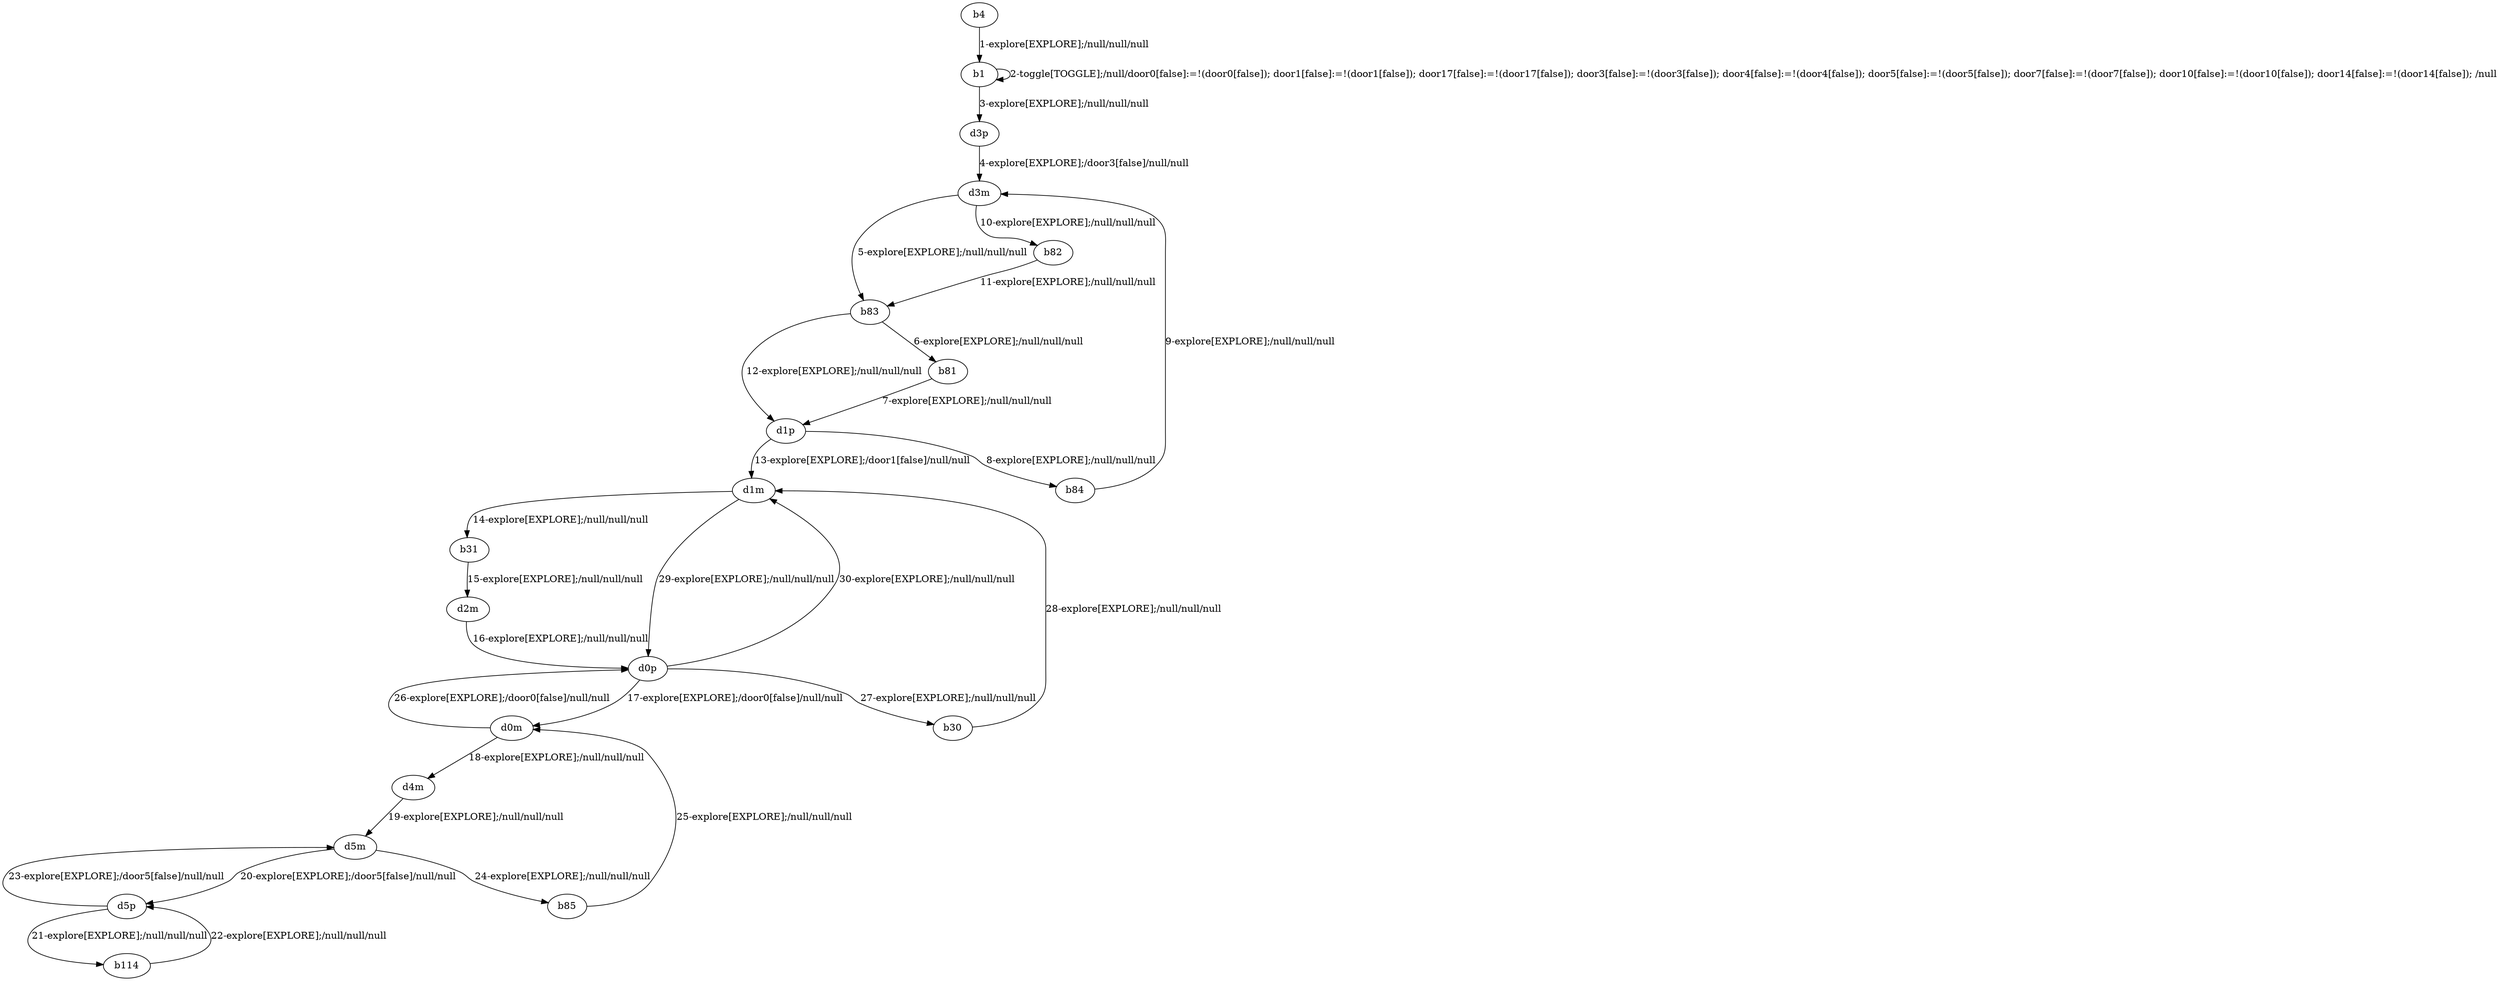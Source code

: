 # Total number of goals covered by this test: 11
# d4m --> d5m
# d5m --> b85
# d0m --> d4m
# d0p --> b30
# d5p --> d5m
# b85 --> d0m
# b30 --> d1m
# d1m --> d0p
# d0m --> d0p
# d5p --> b114
# d0p --> d1m

digraph g {
"b4" -> "b1" [label = "1-explore[EXPLORE];/null/null/null"];
"b1" -> "b1" [label = "2-toggle[TOGGLE];/null/door0[false]:=!(door0[false]); door1[false]:=!(door1[false]); door17[false]:=!(door17[false]); door3[false]:=!(door3[false]); door4[false]:=!(door4[false]); door5[false]:=!(door5[false]); door7[false]:=!(door7[false]); door10[false]:=!(door10[false]); door14[false]:=!(door14[false]); /null"];
"b1" -> "d3p" [label = "3-explore[EXPLORE];/null/null/null"];
"d3p" -> "d3m" [label = "4-explore[EXPLORE];/door3[false]/null/null"];
"d3m" -> "b83" [label = "5-explore[EXPLORE];/null/null/null"];
"b83" -> "b81" [label = "6-explore[EXPLORE];/null/null/null"];
"b81" -> "d1p" [label = "7-explore[EXPLORE];/null/null/null"];
"d1p" -> "b84" [label = "8-explore[EXPLORE];/null/null/null"];
"b84" -> "d3m" [label = "9-explore[EXPLORE];/null/null/null"];
"d3m" -> "b82" [label = "10-explore[EXPLORE];/null/null/null"];
"b82" -> "b83" [label = "11-explore[EXPLORE];/null/null/null"];
"b83" -> "d1p" [label = "12-explore[EXPLORE];/null/null/null"];
"d1p" -> "d1m" [label = "13-explore[EXPLORE];/door1[false]/null/null"];
"d1m" -> "b31" [label = "14-explore[EXPLORE];/null/null/null"];
"b31" -> "d2m" [label = "15-explore[EXPLORE];/null/null/null"];
"d2m" -> "d0p" [label = "16-explore[EXPLORE];/null/null/null"];
"d0p" -> "d0m" [label = "17-explore[EXPLORE];/door0[false]/null/null"];
"d0m" -> "d4m" [label = "18-explore[EXPLORE];/null/null/null"];
"d4m" -> "d5m" [label = "19-explore[EXPLORE];/null/null/null"];
"d5m" -> "d5p" [label = "20-explore[EXPLORE];/door5[false]/null/null"];
"d5p" -> "b114" [label = "21-explore[EXPLORE];/null/null/null"];
"b114" -> "d5p" [label = "22-explore[EXPLORE];/null/null/null"];
"d5p" -> "d5m" [label = "23-explore[EXPLORE];/door5[false]/null/null"];
"d5m" -> "b85" [label = "24-explore[EXPLORE];/null/null/null"];
"b85" -> "d0m" [label = "25-explore[EXPLORE];/null/null/null"];
"d0m" -> "d0p" [label = "26-explore[EXPLORE];/door0[false]/null/null"];
"d0p" -> "b30" [label = "27-explore[EXPLORE];/null/null/null"];
"b30" -> "d1m" [label = "28-explore[EXPLORE];/null/null/null"];
"d1m" -> "d0p" [label = "29-explore[EXPLORE];/null/null/null"];
"d0p" -> "d1m" [label = "30-explore[EXPLORE];/null/null/null"];
}
